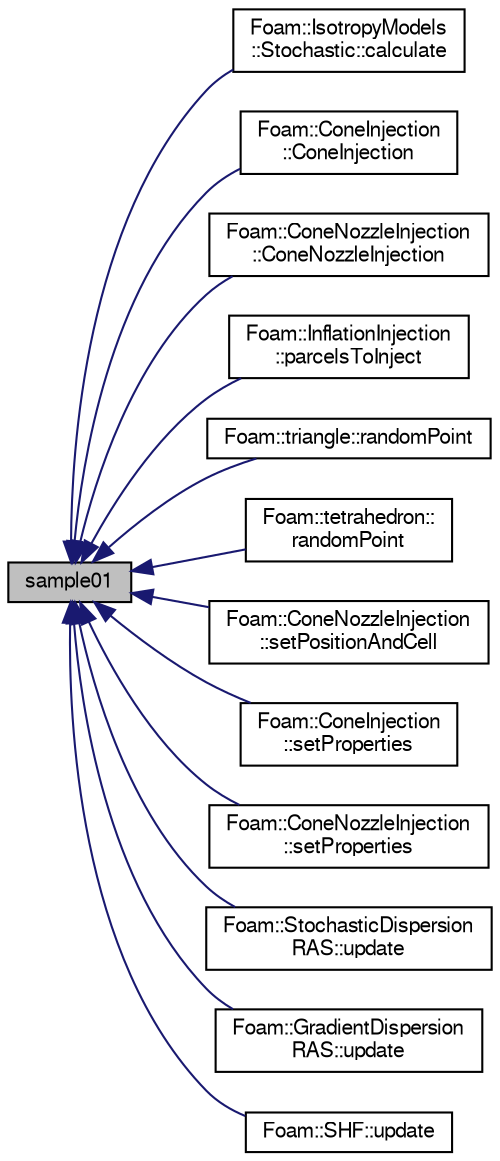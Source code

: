 digraph "sample01"
{
  bgcolor="transparent";
  edge [fontname="FreeSans",fontsize="10",labelfontname="FreeSans",labelfontsize="10"];
  node [fontname="FreeSans",fontsize="10",shape=record];
  rankdir="LR";
  Node1 [label="sample01",height=0.2,width=0.4,color="black", fillcolor="grey75", style="filled" fontcolor="black"];
  Node1 -> Node2 [dir="back",color="midnightblue",fontsize="10",style="solid",fontname="FreeSans"];
  Node2 [label="Foam::IsotropyModels\l::Stochastic::calculate",height=0.2,width=0.4,color="black",URL="$a02382.html#afe1d8348c24e6589bc7c0b3f689316a7",tooltip="Member Functions. "];
  Node1 -> Node3 [dir="back",color="midnightblue",fontsize="10",style="solid",fontname="FreeSans"];
  Node3 [label="Foam::ConeInjection\l::ConeInjection",height=0.2,width=0.4,color="black",URL="$a00328.html#a27734237622b5ec96d4f9bd9ea1b72a1",tooltip="Construct from dictionary. "];
  Node1 -> Node4 [dir="back",color="midnightblue",fontsize="10",style="solid",fontname="FreeSans"];
  Node4 [label="Foam::ConeNozzleInjection\l::ConeNozzleInjection",height=0.2,width=0.4,color="black",URL="$a00329.html#a0a1cf5292f714d4aee4a0f846b16bfc0",tooltip="Construct from dictionary. "];
  Node1 -> Node5 [dir="back",color="midnightblue",fontsize="10",style="solid",fontname="FreeSans"];
  Node5 [label="Foam::InflationInjection\l::parcelsToInject",height=0.2,width=0.4,color="black",URL="$a01061.html#a4c4730db6620caeb697dfb15e7ed265a",tooltip="Number of parcels to introduce relative to SOI. "];
  Node1 -> Node6 [dir="back",color="midnightblue",fontsize="10",style="solid",fontname="FreeSans"];
  Node6 [label="Foam::triangle::randomPoint",height=0.2,width=0.4,color="black",URL="$a02603.html#a7b2e82dae425d9d8f6855568fe25ef63",tooltip="Return a random point on the triangle from a uniform. "];
  Node1 -> Node7 [dir="back",color="midnightblue",fontsize="10",style="solid",fontname="FreeSans"];
  Node7 [label="Foam::tetrahedron::\lrandomPoint",height=0.2,width=0.4,color="black",URL="$a02502.html#a7b2e82dae425d9d8f6855568fe25ef63",tooltip="Return a random point in the tetrahedron from a. "];
  Node1 -> Node8 [dir="back",color="midnightblue",fontsize="10",style="solid",fontname="FreeSans"];
  Node8 [label="Foam::ConeNozzleInjection\l::setPositionAndCell",height=0.2,width=0.4,color="black",URL="$a00329.html#aad46d52ac65ec9617ddd76b06e2bc670",tooltip="Set the injection position and owner cell. "];
  Node1 -> Node9 [dir="back",color="midnightblue",fontsize="10",style="solid",fontname="FreeSans"];
  Node9 [label="Foam::ConeInjection\l::setProperties",height=0.2,width=0.4,color="black",URL="$a00328.html#a9c29fb14e9bea94ae75c185efe894b00",tooltip="Set the parcel properties. "];
  Node1 -> Node10 [dir="back",color="midnightblue",fontsize="10",style="solid",fontname="FreeSans"];
  Node10 [label="Foam::ConeNozzleInjection\l::setProperties",height=0.2,width=0.4,color="black",URL="$a00329.html#a9c29fb14e9bea94ae75c185efe894b00",tooltip="Set the parcel properties. "];
  Node1 -> Node11 [dir="back",color="midnightblue",fontsize="10",style="solid",fontname="FreeSans"];
  Node11 [label="Foam::StochasticDispersion\lRAS::update",height=0.2,width=0.4,color="black",URL="$a02384.html#a6b0b1e27ffb9ac1c38932a7dcd3009e0",tooltip="Update (disperse particles) "];
  Node1 -> Node12 [dir="back",color="midnightblue",fontsize="10",style="solid",fontname="FreeSans"];
  Node12 [label="Foam::GradientDispersion\lRAS::update",height=0.2,width=0.4,color="black",URL="$a00913.html#a6b0b1e27ffb9ac1c38932a7dcd3009e0",tooltip="Update (disperse particles) "];
  Node1 -> Node13 [dir="back",color="midnightblue",fontsize="10",style="solid",fontname="FreeSans"];
  Node13 [label="Foam::SHF::update",height=0.2,width=0.4,color="black",URL="$a02225.html#af86a08f997bc779309ec7d00e914e292",tooltip="Update the parcel properties. "];
}
